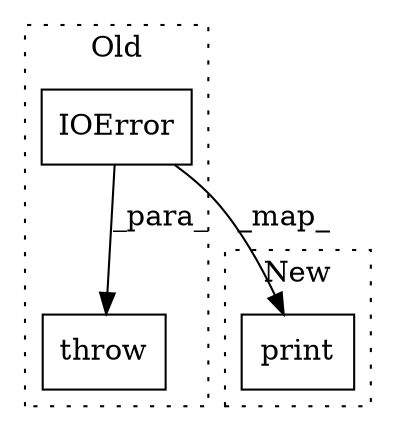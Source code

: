 digraph G {
subgraph cluster0 {
1 [label="IOError" a="32" s="1752,1854" l="8,1" shape="box"];
3 [label="throw" a="53" s="1746" l="6" shape="box"];
label = "Old";
style="dotted";
}
subgraph cluster1 {
2 [label="print" a="32" s="1746,1846" l="6,1" shape="box"];
label = "New";
style="dotted";
}
1 -> 2 [label="_map_"];
1 -> 3 [label="_para_"];
}